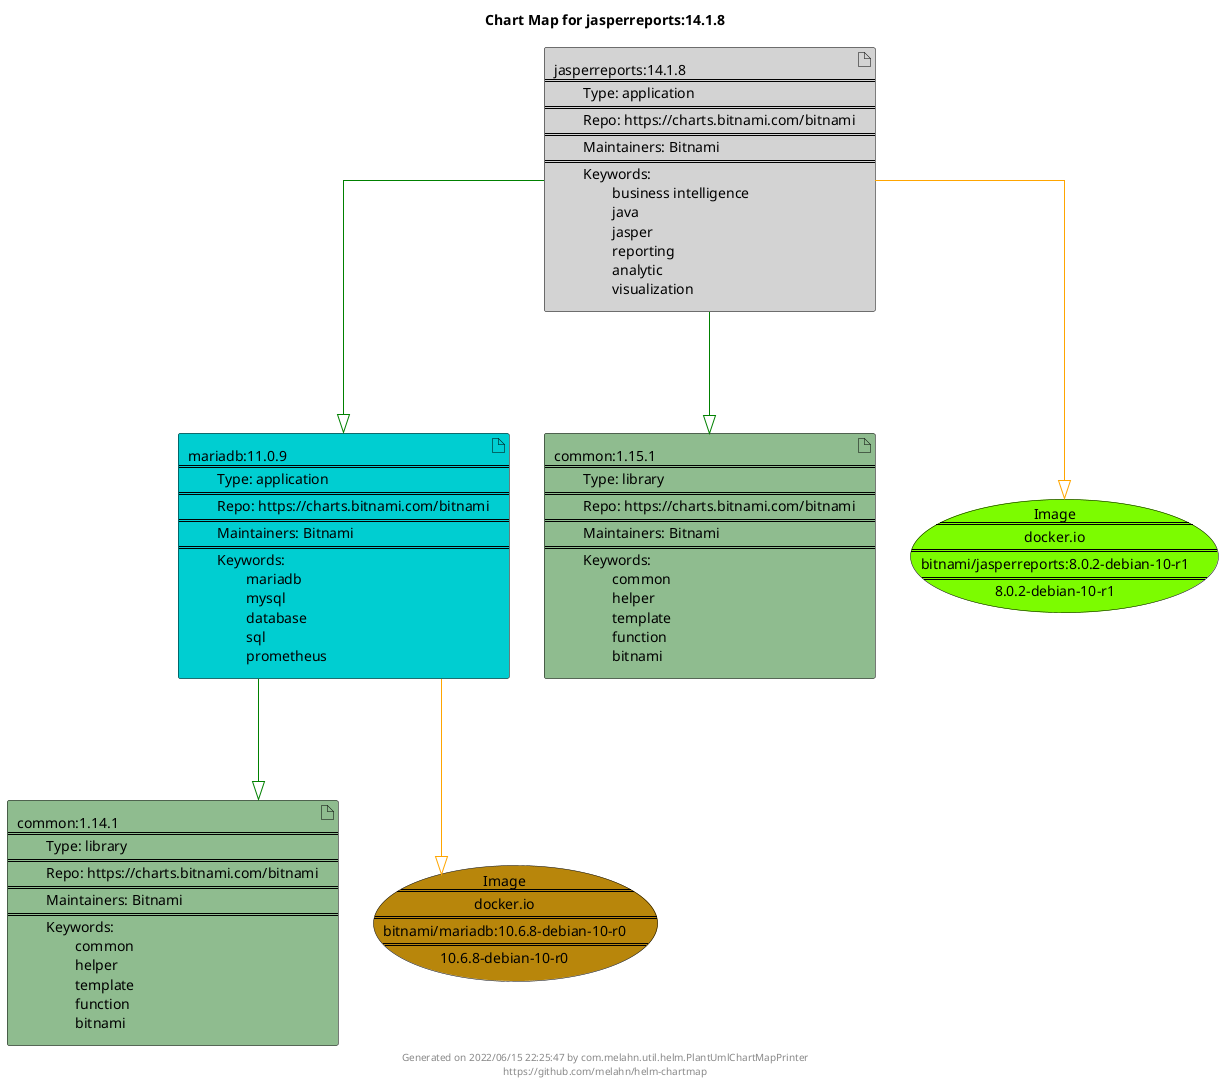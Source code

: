 @startuml
skinparam linetype ortho
skinparam backgroundColor white
skinparam usecaseBorderColor black
skinparam usecaseArrowColor LightSlateGray
skinparam artifactBorderColor black
skinparam artifactArrowColor LightSlateGray

title Chart Map for jasperreports:14.1.8

'There are 4 referenced Helm Charts
artifact "mariadb:11.0.9\n====\n\tType: application\n====\n\tRepo: https://charts.bitnami.com/bitnami\n====\n\tMaintainers: Bitnami\n====\n\tKeywords: \n\t\tmariadb\n\t\tmysql\n\t\tdatabase\n\t\tsql\n\t\tprometheus" as mariadb_11_0_9 #DarkTurquoise
artifact "jasperreports:14.1.8\n====\n\tType: application\n====\n\tRepo: https://charts.bitnami.com/bitnami\n====\n\tMaintainers: Bitnami\n====\n\tKeywords: \n\t\tbusiness intelligence\n\t\tjava\n\t\tjasper\n\t\treporting\n\t\tanalytic\n\t\tvisualization" as jasperreports_14_1_8 #LightGrey
artifact "common:1.14.1\n====\n\tType: library\n====\n\tRepo: https://charts.bitnami.com/bitnami\n====\n\tMaintainers: Bitnami\n====\n\tKeywords: \n\t\tcommon\n\t\thelper\n\t\ttemplate\n\t\tfunction\n\t\tbitnami" as common_1_14_1 #DarkSeaGreen
artifact "common:1.15.1\n====\n\tType: library\n====\n\tRepo: https://charts.bitnami.com/bitnami\n====\n\tMaintainers: Bitnami\n====\n\tKeywords: \n\t\tcommon\n\t\thelper\n\t\ttemplate\n\t\tfunction\n\t\tbitnami" as common_1_15_1 #DarkSeaGreen

'There are 2 referenced Docker Images
usecase "Image\n====\ndocker.io\n====\nbitnami/mariadb:10.6.8-debian-10-r0\n====\n10.6.8-debian-10-r0" as docker_io_bitnami_mariadb_10_6_8_debian_10_r0 #DarkGoldenRod
usecase "Image\n====\ndocker.io\n====\nbitnami/jasperreports:8.0.2-debian-10-r1\n====\n8.0.2-debian-10-r1" as docker_io_bitnami_jasperreports_8_0_2_debian_10_r1 #LawnGreen

'Chart Dependencies
jasperreports_14_1_8--[#green]-|>mariadb_11_0_9
mariadb_11_0_9--[#green]-|>common_1_14_1
jasperreports_14_1_8--[#green]-|>common_1_15_1
mariadb_11_0_9--[#orange]-|>docker_io_bitnami_mariadb_10_6_8_debian_10_r0
jasperreports_14_1_8--[#orange]-|>docker_io_bitnami_jasperreports_8_0_2_debian_10_r1

center footer Generated on 2022/06/15 22:25:47 by com.melahn.util.helm.PlantUmlChartMapPrinter\nhttps://github.com/melahn/helm-chartmap
@enduml
